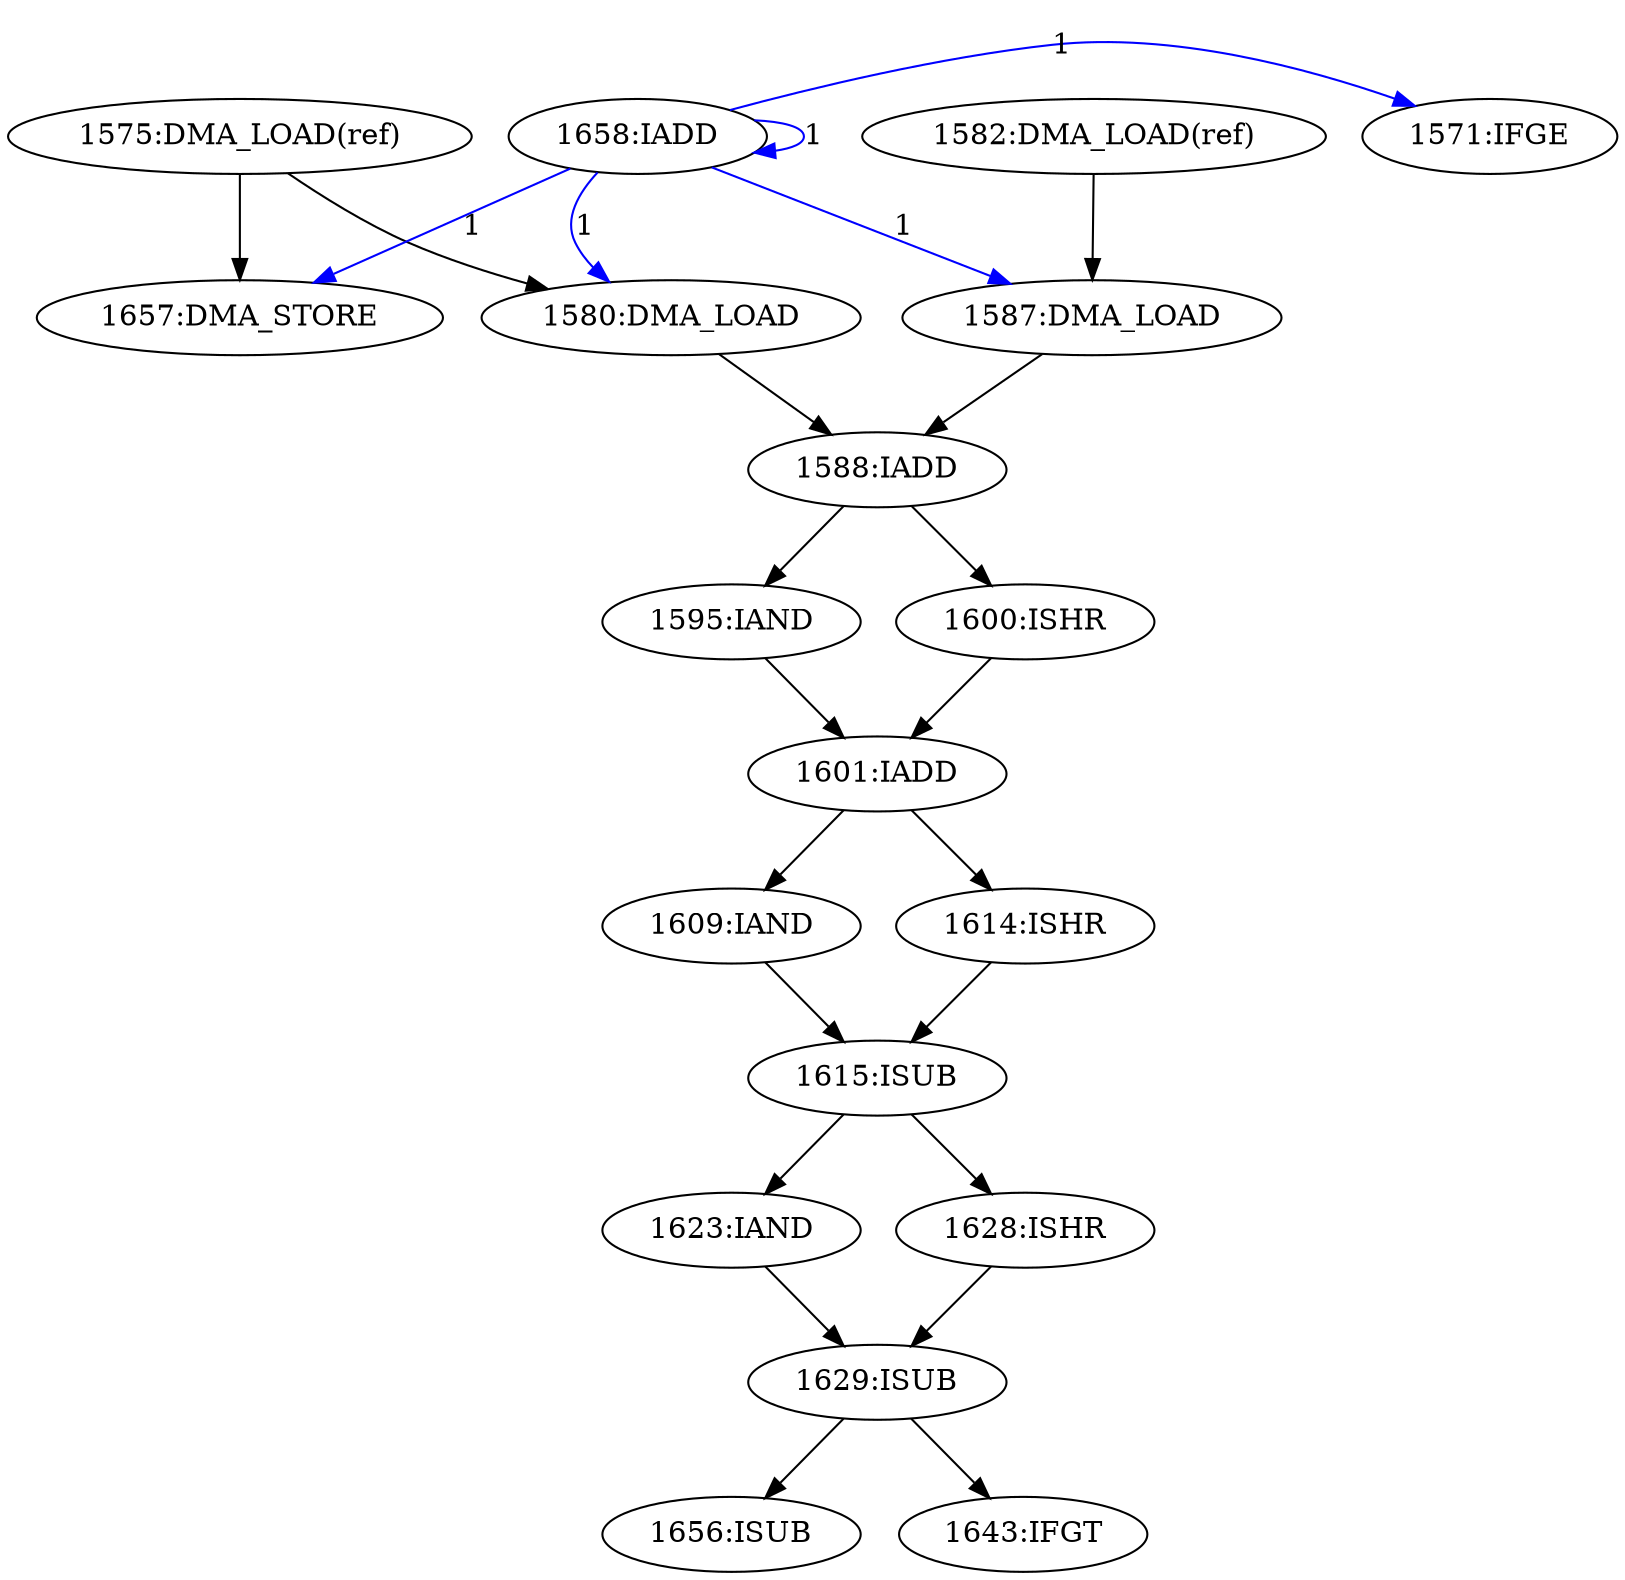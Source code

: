 digraph depgraph {
n0 [label="1595:IAND"];
n1 [label="1588:IADD"];
n1 -> n0;
n2 [label="1615:ISUB"];
n3 [label="1609:IAND"];
n3 -> n2;
n4 [label="1614:ISHR"];
n4 -> n2;
n5 [label="1601:IADD"];
n5 -> n3;
n6 [label="1657:DMA_STORE"];
n7 [label="1575:DMA_LOAD(ref)"];
n7 -> n6;
n8 [label="1580:DMA_LOAD"];
n8 -> n1;
n9 [label="1587:DMA_LOAD"];
n9 -> n1;
n5 -> n4;
n7 -> n8;
n10 [label="1656:ISUB"];
n11 [label="1629:ISUB"];
n11 -> n10;
n12 [label="1623:IAND"];
n12 -> n11;
n13 [label="1628:ISHR"];
n13 -> n11;
n14 [label="1600:ISHR"];
n1 -> n14;
n2 -> n13;
n2 -> n12;
n15 [label="1643:IFGT"];
n11 -> n15;
n0 -> n5;
n14 -> n5;
n16 [label="1582:DMA_LOAD(ref)"];
n16 -> n9;
n17 [label="1658:IADD"];
n17 -> n8 [constraint=false,color=blue,label="1"];
n18 [label="1571:IFGE"];
n17 -> n18 [constraint=false,color=blue,label="1"];
n17 -> n6 [constraint=false,color=blue,label="1"];
n17 -> n17 [constraint=false,color=blue,label="1"];
n17 -> n9 [constraint=false,color=blue,label="1"];
}